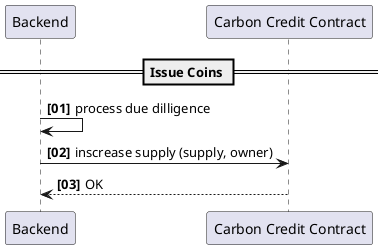 @startuml
autonumber "<b>[00]"

participant "Backend" as BACK
participant "Carbon Credit Contract" as CCCO


== Issue Coins ==

BACK -> BACK: process due dilligence
BACK -> CCCO: inscrease supply (supply, owner)
CCCO --> BACK: OK

@enduml
